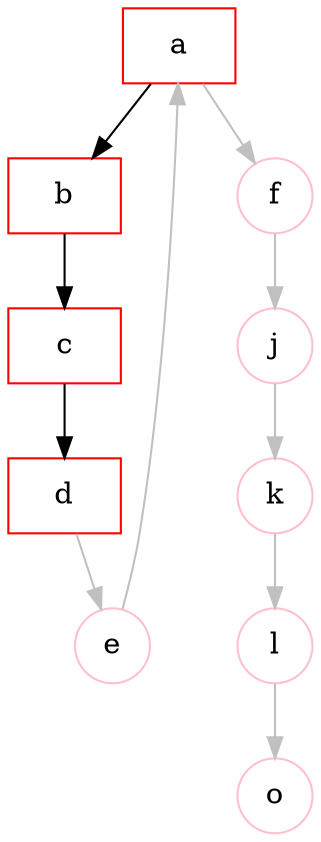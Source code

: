 digraph mydot {
node [color=red, shape=box];
a -> b -> c  ->d
node [color=pink, shape=circle];
d->e->a->f->j->k->l->o
[weight=1, color=gray];
}
